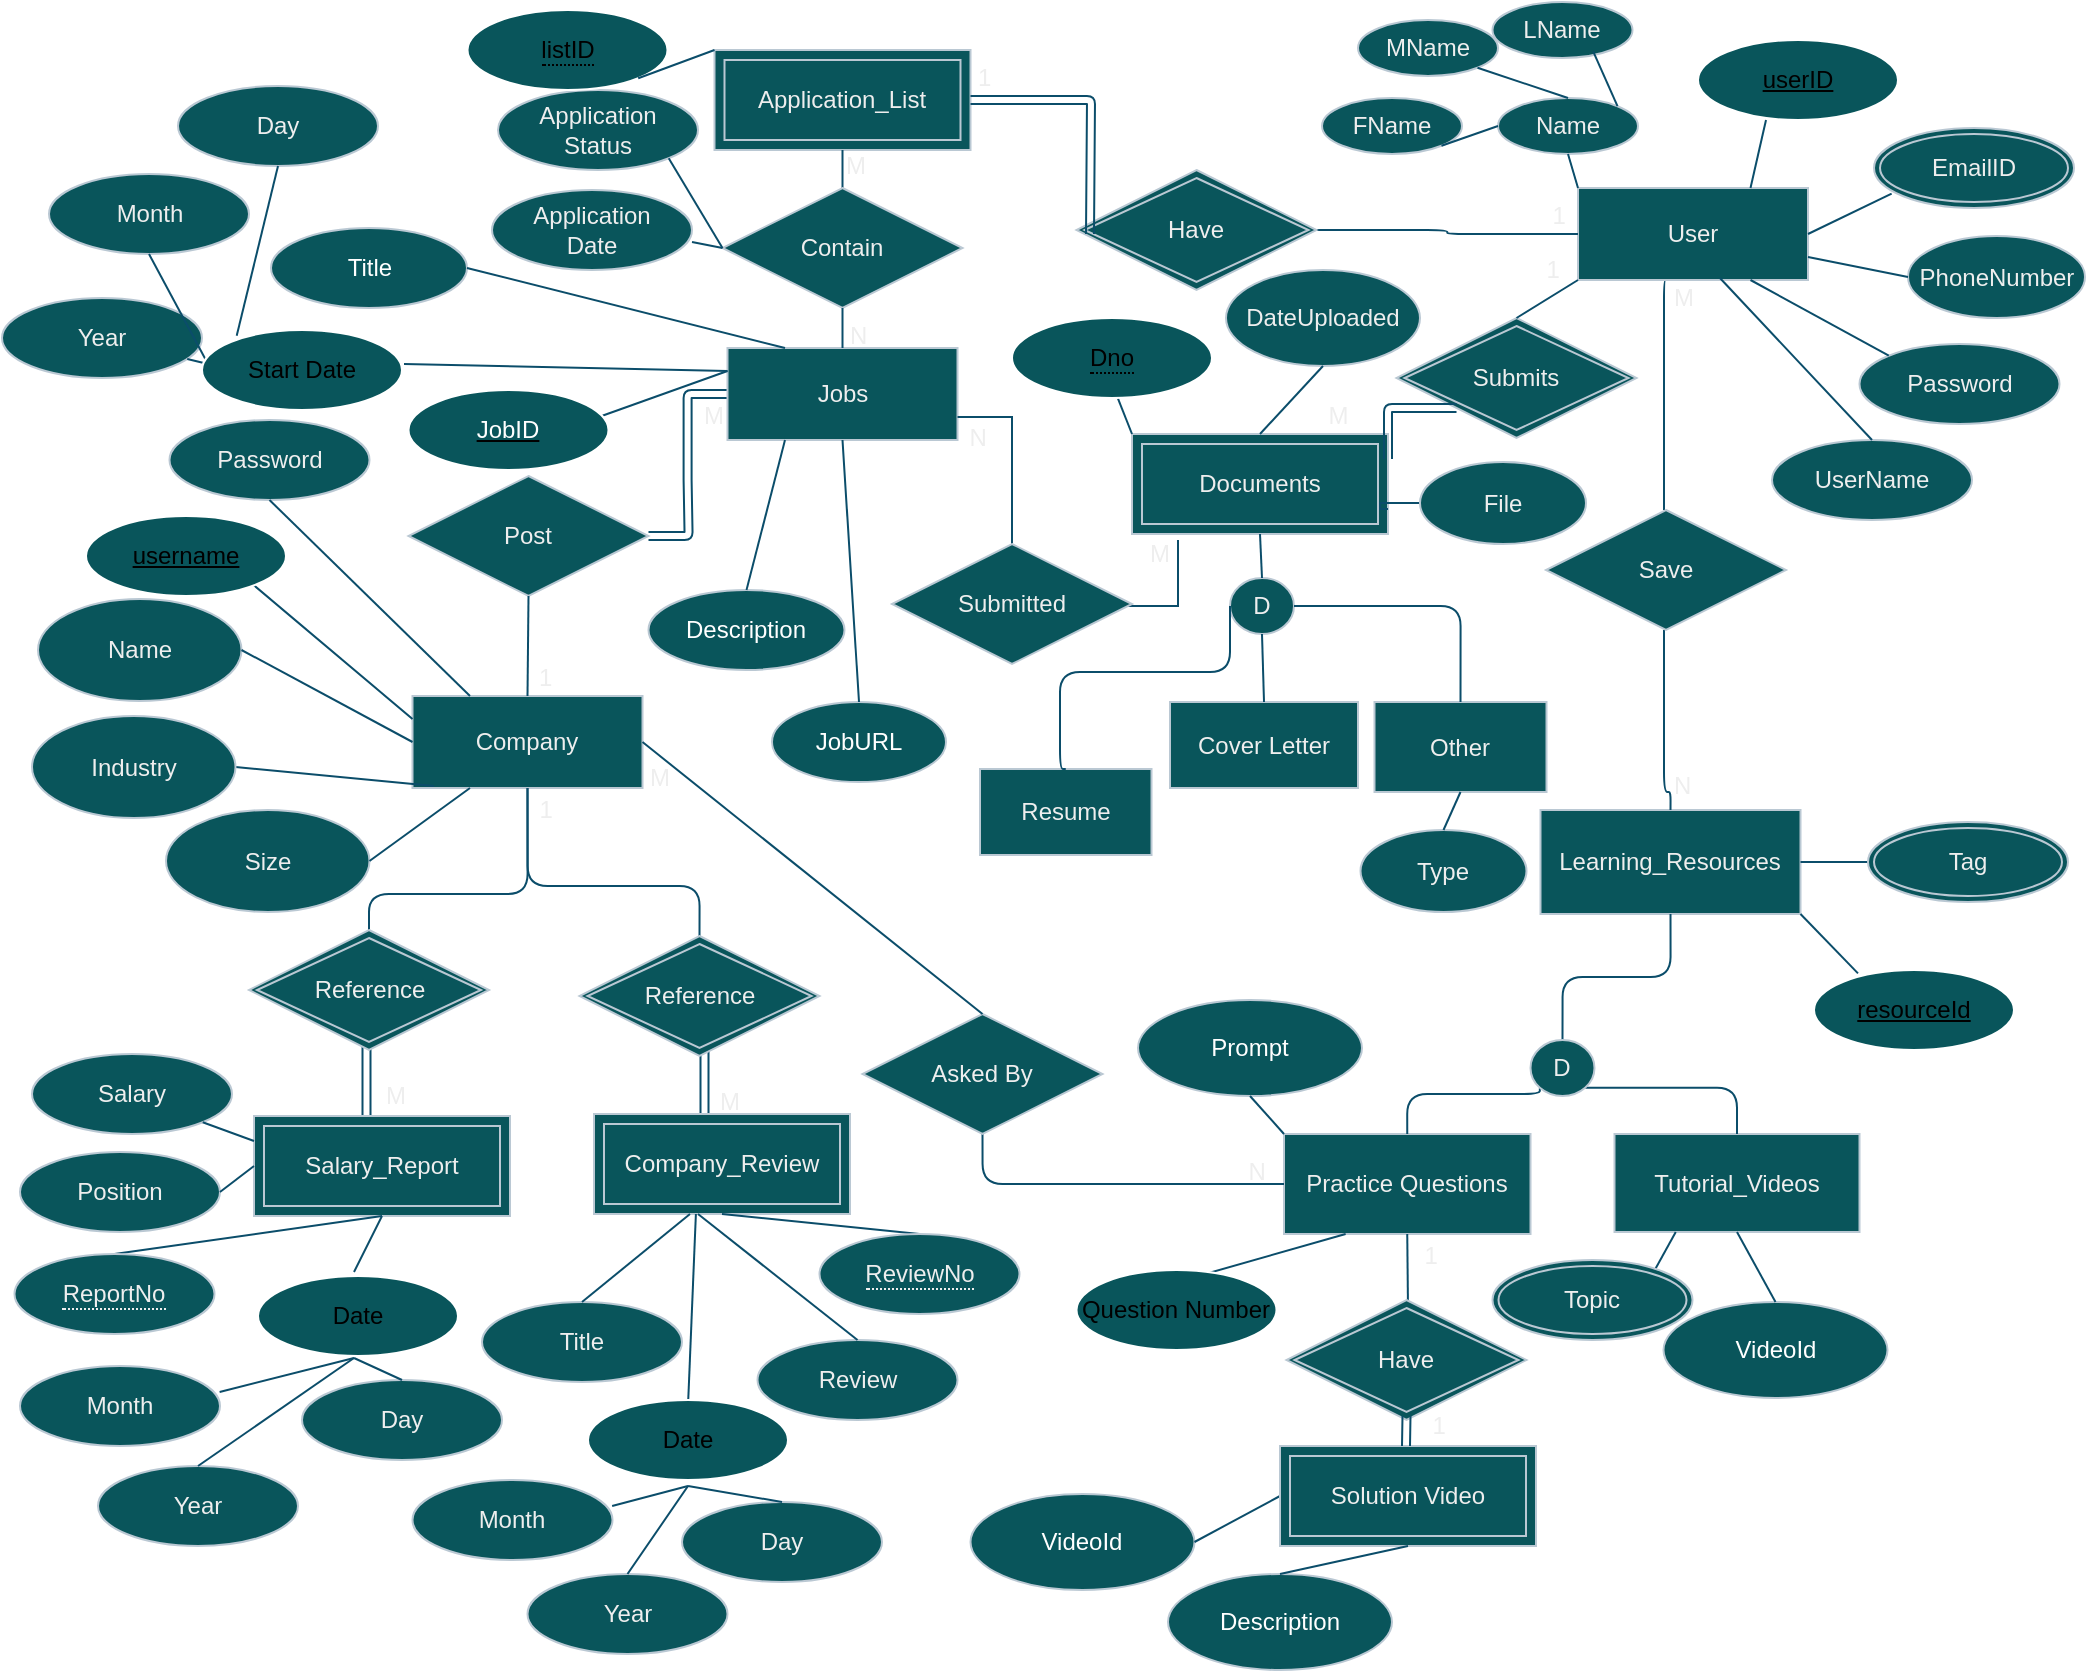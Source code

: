 <mxfile>
    <diagram id="C7LzCkIfsC1N3TE_U1xG" name="Page-1">
        <mxGraphModel dx="683" dy="479" grid="0" gridSize="10" guides="1" tooltips="1" connect="1" arrows="1" fold="1" page="1" pageScale="1" pageWidth="1100" pageHeight="850" math="0" shadow="0">
            <root>
                <mxCell id="0"/>
                <mxCell id="1" parent="0"/>
                <mxCell id="40" style="edgeStyle=orthogonalEdgeStyle;curved=0;rounded=1;sketch=0;orthogonalLoop=1;jettySize=auto;html=1;exitX=0;exitY=0.5;exitDx=0;exitDy=0;entryX=1;entryY=0.5;entryDx=0;entryDy=0;startArrow=none;startFill=0;endArrow=none;endFill=0;strokeColor=#0B4D6A;shape=link;" parent="1" source="15" target="38" edge="1">
                    <mxGeometry relative="1" as="geometry"/>
                </mxCell>
                <mxCell id="15" value="Jobs" style="whiteSpace=wrap;html=1;align=center;rounded=0;sketch=0;fontColor=#EEEEEE;strokeColor=#BAC8D3;fillColor=#09555B;" parent="1" vertex="1">
                    <mxGeometry x="364.75" y="183" width="115" height="46" as="geometry"/>
                </mxCell>
                <mxCell id="55" style="edgeStyle=orthogonalEdgeStyle;curved=0;rounded=1;sketch=0;orthogonalLoop=1;jettySize=auto;html=1;exitX=0.5;exitY=1;exitDx=0;exitDy=0;entryX=0.5;entryY=0;entryDx=0;entryDy=0;startArrow=none;startFill=0;endArrow=none;endFill=0;strokeColor=#0B4D6A;" parent="1" edge="1">
                    <mxGeometry relative="1" as="geometry">
                        <Array as="points">
                            <mxPoint x="833" y="149"/>
                        </Array>
                        <mxPoint x="834.5" y="149" as="sourcePoint"/>
                        <mxPoint x="833" y="264" as="targetPoint"/>
                    </mxGeometry>
                </mxCell>
                <mxCell id="16" value="User" style="whiteSpace=wrap;html=1;align=center;rounded=0;sketch=0;fontColor=#EEEEEE;strokeColor=#BAC8D3;fillColor=#09555B;" parent="1" vertex="1">
                    <mxGeometry x="790" y="103" width="115" height="46" as="geometry"/>
                </mxCell>
                <mxCell id="19" value="Learning_Resources" style="whiteSpace=wrap;html=1;align=center;rounded=0;sketch=0;fontColor=#EEEEEE;strokeColor=#BAC8D3;fillColor=#09555B;" parent="1" vertex="1">
                    <mxGeometry x="771.25" y="414" width="130" height="52" as="geometry"/>
                </mxCell>
                <mxCell id="20" value="&lt;span&gt;Application_List&lt;/span&gt;" style="shape=ext;margin=3;double=1;whiteSpace=wrap;html=1;align=center;rounded=0;sketch=0;fontColor=#EEEEEE;strokeColor=#BAC8D3;fillColor=#09555B;" parent="1" vertex="1">
                    <mxGeometry x="358.25" y="34" width="128" height="50" as="geometry"/>
                </mxCell>
                <mxCell id="24" value="Company" style="whiteSpace=wrap;html=1;align=center;rounded=0;sketch=0;fontColor=#EEEEEE;strokeColor=#BAC8D3;fillColor=#09555B;" parent="1" vertex="1">
                    <mxGeometry x="207.25" y="357" width="115" height="46" as="geometry"/>
                </mxCell>
                <mxCell id="26" value="Practice Questions" style="whiteSpace=wrap;html=1;align=center;rounded=0;sketch=0;fontColor=#EEEEEE;strokeColor=#BAC8D3;fillColor=#09555B;" parent="1" vertex="1">
                    <mxGeometry x="643" y="576" width="123.25" height="50" as="geometry"/>
                </mxCell>
                <mxCell id="27" value="Tutorial_Videos" style="whiteSpace=wrap;html=1;align=center;rounded=0;sketch=0;fontColor=#EEEEEE;strokeColor=#BAC8D3;fillColor=#09555B;" parent="1" vertex="1">
                    <mxGeometry x="808.25" y="576" width="122.5" height="49" as="geometry"/>
                </mxCell>
                <mxCell id="29" style="edgeStyle=orthogonalEdgeStyle;curved=0;rounded=1;sketch=0;orthogonalLoop=1;jettySize=auto;html=1;exitX=1;exitY=1;exitDx=0;exitDy=0;entryX=0.5;entryY=0;entryDx=0;entryDy=0;strokeColor=#0B4D6A;startArrow=none;startFill=0;endArrow=none;endFill=0;" parent="1" source="28" target="27" edge="1">
                    <mxGeometry relative="1" as="geometry"/>
                </mxCell>
                <mxCell id="30" style="edgeStyle=orthogonalEdgeStyle;curved=0;rounded=1;sketch=0;orthogonalLoop=1;jettySize=auto;html=1;exitX=0;exitY=1;exitDx=0;exitDy=0;entryX=0.5;entryY=0;entryDx=0;entryDy=0;strokeColor=#0B4D6A;endArrow=none;endFill=0;" parent="1" source="28" target="26" edge="1">
                    <mxGeometry relative="1" as="geometry">
                        <Array as="points">
                            <mxPoint x="771.25" y="556"/>
                            <mxPoint x="705.25" y="556"/>
                        </Array>
                    </mxGeometry>
                </mxCell>
                <mxCell id="31" style="edgeStyle=orthogonalEdgeStyle;curved=0;rounded=1;sketch=0;orthogonalLoop=1;jettySize=auto;html=1;exitX=0.5;exitY=0;exitDx=0;exitDy=0;entryX=0.5;entryY=1;entryDx=0;entryDy=0;startArrow=none;startFill=0;endArrow=none;endFill=0;strokeColor=#0B4D6A;" parent="1" source="28" target="19" edge="1">
                    <mxGeometry relative="1" as="geometry"/>
                </mxCell>
                <mxCell id="28" value="D" style="ellipse;whiteSpace=wrap;html=1;align=center;rounded=0;sketch=0;fontColor=#EEEEEE;strokeColor=#BAC8D3;fillColor=#09555B;" parent="1" vertex="1">
                    <mxGeometry x="766.25" y="529" width="32" height="28" as="geometry"/>
                </mxCell>
                <mxCell id="34" style="edgeStyle=orthogonalEdgeStyle;curved=0;rounded=1;sketch=0;orthogonalLoop=1;jettySize=auto;html=1;exitX=1;exitY=0.5;exitDx=0;exitDy=0;entryX=0;entryY=0.5;entryDx=0;entryDy=0;startArrow=none;startFill=0;endArrow=none;endFill=0;strokeColor=#0B4D6A;" parent="1" source="48" target="16" edge="1">
                    <mxGeometry relative="1" as="geometry">
                        <mxPoint x="399.25" y="95" as="sourcePoint"/>
                    </mxGeometry>
                </mxCell>
                <mxCell id="36" style="edgeStyle=orthogonalEdgeStyle;curved=0;rounded=1;sketch=0;orthogonalLoop=1;jettySize=auto;html=1;exitX=0.5;exitY=0;exitDx=0;exitDy=0;entryX=0.5;entryY=1;entryDx=0;entryDy=0;startArrow=none;startFill=0;endArrow=none;endFill=0;strokeColor=#0B4D6A;" parent="1" source="35" target="20" edge="1">
                    <mxGeometry relative="1" as="geometry"/>
                </mxCell>
                <mxCell id="35" value="Contain" style="shape=rhombus;perimeter=rhombusPerimeter;whiteSpace=wrap;html=1;align=center;rounded=0;sketch=0;fontColor=#EEEEEE;strokeColor=#BAC8D3;fillColor=#09555B;" parent="1" vertex="1">
                    <mxGeometry x="362.25" y="103" width="120" height="60" as="geometry"/>
                </mxCell>
                <mxCell id="38" value="Post" style="shape=rhombus;perimeter=rhombusPerimeter;whiteSpace=wrap;html=1;align=center;rounded=0;sketch=0;fontColor=#EEEEEE;strokeColor=#BAC8D3;fillColor=#09555B;" parent="1" vertex="1">
                    <mxGeometry x="205.25" y="247" width="120" height="60" as="geometry"/>
                </mxCell>
                <mxCell id="42" style="edgeStyle=orthogonalEdgeStyle;curved=0;rounded=1;sketch=0;orthogonalLoop=1;jettySize=auto;html=1;entryX=0.5;entryY=0;entryDx=0;entryDy=0;startArrow=none;startFill=0;endArrow=none;endFill=0;strokeColor=#0B4D6A;shape=link;" parent="1" edge="1">
                    <mxGeometry relative="1" as="geometry">
                        <mxPoint x="184.25" y="513" as="sourcePoint"/>
                        <mxPoint x="184.25" y="572" as="targetPoint"/>
                    </mxGeometry>
                </mxCell>
                <mxCell id="43" style="edgeStyle=orthogonalEdgeStyle;curved=0;rounded=1;sketch=0;orthogonalLoop=1;jettySize=auto;html=1;exitX=0.5;exitY=0;exitDx=0;exitDy=0;entryX=0.5;entryY=1;entryDx=0;entryDy=0;startArrow=none;startFill=0;endArrow=none;endFill=0;strokeColor=#0B4D6A;" parent="1" source="L6PEySfdvGnuXhV4zKSl-156" target="24" edge="1">
                    <mxGeometry relative="1" as="geometry">
                        <mxPoint x="184.25" y="453" as="sourcePoint"/>
                        <Array as="points">
                            <mxPoint x="186" y="456"/>
                            <mxPoint x="265" y="456"/>
                        </Array>
                    </mxGeometry>
                </mxCell>
                <mxCell id="46" style="edgeStyle=orthogonalEdgeStyle;curved=0;rounded=1;sketch=0;orthogonalLoop=1;jettySize=auto;html=1;entryX=0.5;entryY=1;entryDx=0;entryDy=0;startArrow=none;startFill=0;endArrow=none;endFill=0;strokeColor=#0B4D6A;exitX=0.5;exitY=0;exitDx=0;exitDy=0;" parent="1" source="L6PEySfdvGnuXhV4zKSl-157" target="24" edge="1">
                    <mxGeometry relative="1" as="geometry">
                        <mxPoint x="353.286" y="453.018" as="sourcePoint"/>
                        <Array as="points">
                            <mxPoint x="351" y="452"/>
                            <mxPoint x="265" y="452"/>
                        </Array>
                    </mxGeometry>
                </mxCell>
                <mxCell id="47" style="edgeStyle=orthogonalEdgeStyle;curved=0;rounded=1;sketch=0;orthogonalLoop=1;jettySize=auto;html=1;exitX=0.5;exitY=1;exitDx=0;exitDy=0;entryX=0.5;entryY=0;entryDx=0;entryDy=0;startArrow=none;startFill=0;endArrow=none;endFill=0;strokeColor=#0B4D6A;shape=link;" parent="1" edge="1">
                    <mxGeometry relative="1" as="geometry">
                        <mxPoint x="353.25" y="513" as="sourcePoint"/>
                        <mxPoint x="353.25" y="571.0" as="targetPoint"/>
                    </mxGeometry>
                </mxCell>
                <mxCell id="48" value="Have" style="shape=rhombus;double=1;perimeter=rhombusPerimeter;whiteSpace=wrap;html=1;align=center;rounded=0;sketch=0;fontColor=#EEEEEE;strokeColor=#BAC8D3;fillColor=#09555B;" parent="1" vertex="1">
                    <mxGeometry x="539.25" y="94" width="120" height="60" as="geometry"/>
                </mxCell>
                <mxCell id="53" style="edgeStyle=orthogonalEdgeStyle;curved=0;rounded=1;sketch=0;orthogonalLoop=1;jettySize=auto;html=1;exitX=0.5;exitY=1;exitDx=0;exitDy=0;entryX=0;entryY=0.5;entryDx=0;entryDy=0;startArrow=none;startFill=0;endArrow=none;endFill=0;strokeColor=#0B4D6A;" parent="1" source="51" target="26" edge="1">
                    <mxGeometry relative="1" as="geometry"/>
                </mxCell>
                <mxCell id="51" value="Asked By" style="shape=rhombus;perimeter=rhombusPerimeter;whiteSpace=wrap;html=1;align=center;rounded=0;sketch=0;fontColor=#EEEEEE;strokeColor=#BAC8D3;fillColor=#09555B;" parent="1" vertex="1">
                    <mxGeometry x="432.25" y="516" width="120" height="60" as="geometry"/>
                </mxCell>
                <mxCell id="56" style="edgeStyle=orthogonalEdgeStyle;curved=0;rounded=1;sketch=0;orthogonalLoop=1;jettySize=auto;html=1;exitX=0.5;exitY=1;exitDx=0;exitDy=0;entryX=0.5;entryY=0;entryDx=0;entryDy=0;startArrow=none;startFill=0;endArrow=none;endFill=0;strokeColor=#0B4D6A;" parent="1" target="19" edge="1">
                    <mxGeometry relative="1" as="geometry">
                        <mxPoint x="833.0" y="324" as="sourcePoint"/>
                        <mxPoint x="845.25" y="431.0" as="targetPoint"/>
                        <Array as="points">
                            <mxPoint x="833" y="405"/>
                            <mxPoint x="836" y="405"/>
                        </Array>
                    </mxGeometry>
                </mxCell>
                <mxCell id="54" value="Save" style="shape=rhombus;perimeter=rhombusPerimeter;whiteSpace=wrap;html=1;align=center;rounded=0;sketch=0;fontColor=#EEEEEE;strokeColor=#BAC8D3;fillColor=#09555B;" parent="1" vertex="1">
                    <mxGeometry x="774" y="264" width="120" height="60" as="geometry"/>
                </mxCell>
                <mxCell id="58" style="edgeStyle=orthogonalEdgeStyle;curved=0;rounded=1;sketch=0;orthogonalLoop=1;jettySize=auto;html=1;entryX=0.5;entryY=1;entryDx=0;entryDy=0;startArrow=none;startFill=0;endArrow=none;endFill=0;strokeColor=#0B4D6A;" parent="1" target="26" edge="1">
                    <mxGeometry relative="1" as="geometry">
                        <mxPoint x="705.0" y="663" as="sourcePoint"/>
                    </mxGeometry>
                </mxCell>
                <mxCell id="L6PEySfdvGnuXhV4zKSl-62" value="&lt;font color=&quot;#ffffff&quot;&gt;VideoId&lt;/font&gt;" style="ellipse;whiteSpace=wrap;html=1;fillColor=#09555B;strokeColor=#BAC8D3;fontColor=#EEEEEE;" parent="1" vertex="1">
                    <mxGeometry x="486.25" y="756" width="112" height="48" as="geometry"/>
                </mxCell>
                <mxCell id="L6PEySfdvGnuXhV4zKSl-70" value="" style="endArrow=none;html=1;rounded=0;entryX=0;entryY=0.5;entryDx=0;entryDy=0;exitX=1;exitY=0.5;exitDx=0;exitDy=0;strokeColor=#0B4D6A;" parent="1" source="L6PEySfdvGnuXhV4zKSl-62" target="L6PEySfdvGnuXhV4zKSl-73" edge="1">
                    <mxGeometry width="50" height="50" relative="1" as="geometry">
                        <mxPoint x="567" y="836" as="sourcePoint"/>
                        <mxPoint x="643.75" y="802.75" as="targetPoint"/>
                    </mxGeometry>
                </mxCell>
                <mxCell id="L6PEySfdvGnuXhV4zKSl-73" value="Solution Video" style="shape=ext;margin=3;double=1;whiteSpace=wrap;html=1;align=center;rounded=0;sketch=0;fontColor=#EEEEEE;strokeColor=#BAC8D3;fillColor=#09555B;" parent="1" vertex="1">
                    <mxGeometry x="641" y="732" width="128" height="50" as="geometry"/>
                </mxCell>
                <mxCell id="L6PEySfdvGnuXhV4zKSl-74" value="Have" style="shape=rhombus;double=1;perimeter=rhombusPerimeter;whiteSpace=wrap;html=1;align=center;rounded=0;sketch=0;fontColor=#EEEEEE;strokeColor=#BAC8D3;fillColor=#09555B;" parent="1" vertex="1">
                    <mxGeometry x="644.25" y="659" width="120" height="60" as="geometry"/>
                </mxCell>
                <mxCell id="L6PEySfdvGnuXhV4zKSl-78" value="&lt;font color=&quot;#ffffff&quot;&gt;Description&lt;/font&gt;" style="ellipse;whiteSpace=wrap;html=1;fillColor=#09555B;strokeColor=#BAC8D3;fontColor=#EEEEEE;" parent="1" vertex="1">
                    <mxGeometry x="585" y="796" width="112" height="48" as="geometry"/>
                </mxCell>
                <mxCell id="L6PEySfdvGnuXhV4zKSl-80" value="" style="endArrow=none;html=1;rounded=0;entryX=0.5;entryY=1;entryDx=0;entryDy=0;exitX=0.5;exitY=0;exitDx=0;exitDy=0;strokeColor=#0B4D6A;" parent="1" source="L6PEySfdvGnuXhV4zKSl-78" target="L6PEySfdvGnuXhV4zKSl-73" edge="1">
                    <mxGeometry width="50" height="50" relative="1" as="geometry">
                        <mxPoint x="577" y="846.0" as="sourcePoint"/>
                        <mxPoint x="653.75" y="812.75" as="targetPoint"/>
                        <Array as="points"/>
                    </mxGeometry>
                </mxCell>
                <mxCell id="L6PEySfdvGnuXhV4zKSl-89" value="" style="endArrow=none;html=1;rounded=0;entryX=0.25;entryY=1;entryDx=0;entryDy=0;exitX=0.61;exitY=0.06;exitDx=0;exitDy=0;exitPerimeter=0;strokeColor=#0B4D6A;" parent="1" target="26" edge="1">
                    <mxGeometry width="50" height="50" relative="1" as="geometry">
                        <mxPoint x="599.03" y="647.3" as="sourcePoint"/>
                        <mxPoint x="655" y="617" as="targetPoint"/>
                    </mxGeometry>
                </mxCell>
                <mxCell id="L6PEySfdvGnuXhV4zKSl-92" value="&lt;font color=&quot;#ffffff&quot;&gt;VideoId&lt;/font&gt;" style="ellipse;whiteSpace=wrap;html=1;fillColor=#09555B;strokeColor=#BAC8D3;fontColor=#EEEEEE;" parent="1" vertex="1">
                    <mxGeometry x="832.75" y="660" width="112" height="48" as="geometry"/>
                </mxCell>
                <mxCell id="L6PEySfdvGnuXhV4zKSl-93" value="" style="endArrow=none;html=1;rounded=0;entryX=0.5;entryY=0;entryDx=0;entryDy=0;exitX=0.5;exitY=1;exitDx=0;exitDy=0;strokeColor=#0B4D6A;" parent="1" source="27" target="L6PEySfdvGnuXhV4zKSl-92" edge="1">
                    <mxGeometry width="50" height="50" relative="1" as="geometry">
                        <mxPoint x="715" y="467" as="sourcePoint"/>
                        <mxPoint x="765" y="417" as="targetPoint"/>
                    </mxGeometry>
                </mxCell>
                <mxCell id="L6PEySfdvGnuXhV4zKSl-95" value="Name" style="ellipse;whiteSpace=wrap;html=1;fontColor=#EEEEEE;strokeColor=#BAC8D3;fillColor=#09555B;" parent="1" vertex="1">
                    <mxGeometry x="750" y="58" width="70" height="28" as="geometry"/>
                </mxCell>
                <mxCell id="L6PEySfdvGnuXhV4zKSl-96" value="FName" style="ellipse;whiteSpace=wrap;html=1;fontColor=#EEEEEE;strokeColor=#BAC8D3;fillColor=#09555B;" parent="1" vertex="1">
                    <mxGeometry x="662" y="58" width="70" height="28" as="geometry"/>
                </mxCell>
                <mxCell id="L6PEySfdvGnuXhV4zKSl-97" value="MName" style="ellipse;whiteSpace=wrap;html=1;fontColor=#EEEEEE;strokeColor=#BAC8D3;fillColor=#09555B;" parent="1" vertex="1">
                    <mxGeometry x="680" y="19" width="70" height="28" as="geometry"/>
                </mxCell>
                <mxCell id="L6PEySfdvGnuXhV4zKSl-98" value="LName" style="ellipse;whiteSpace=wrap;html=1;fontColor=#EEEEEE;strokeColor=#BAC8D3;fillColor=#09555B;" parent="1" vertex="1">
                    <mxGeometry x="747.25" y="10" width="70" height="28" as="geometry"/>
                </mxCell>
                <mxCell id="L6PEySfdvGnuXhV4zKSl-101" value="" style="endArrow=none;html=1;rounded=0;entryX=0;entryY=0;entryDx=0;entryDy=0;exitX=0.5;exitY=1;exitDx=0;exitDy=0;strokeColor=#0B4D6A;" parent="1" source="L6PEySfdvGnuXhV4zKSl-95" target="16" edge="1">
                    <mxGeometry width="50" height="50" relative="1" as="geometry">
                        <mxPoint x="715" y="276" as="sourcePoint"/>
                        <mxPoint x="765" y="226" as="targetPoint"/>
                    </mxGeometry>
                </mxCell>
                <mxCell id="L6PEySfdvGnuXhV4zKSl-103" value="" style="endArrow=none;html=1;rounded=0;entryX=0;entryY=0.5;entryDx=0;entryDy=0;exitX=1;exitY=1;exitDx=0;exitDy=0;strokeColor=#0B4D6A;" parent="1" source="L6PEySfdvGnuXhV4zKSl-96" target="L6PEySfdvGnuXhV4zKSl-95" edge="1">
                    <mxGeometry width="50" height="50" relative="1" as="geometry">
                        <mxPoint x="715" y="276" as="sourcePoint"/>
                        <mxPoint x="765" y="226" as="targetPoint"/>
                    </mxGeometry>
                </mxCell>
                <mxCell id="L6PEySfdvGnuXhV4zKSl-104" value="" style="endArrow=none;html=1;rounded=0;entryX=1;entryY=1;entryDx=0;entryDy=0;exitX=0.5;exitY=0;exitDx=0;exitDy=0;strokeColor=#0B4D6A;" parent="1" source="L6PEySfdvGnuXhV4zKSl-95" target="L6PEySfdvGnuXhV4zKSl-97" edge="1">
                    <mxGeometry width="50" height="50" relative="1" as="geometry">
                        <mxPoint x="767" y="56" as="sourcePoint"/>
                        <mxPoint x="765" y="226" as="targetPoint"/>
                    </mxGeometry>
                </mxCell>
                <mxCell id="L6PEySfdvGnuXhV4zKSl-105" value="" style="endArrow=none;html=1;rounded=0;entryX=1;entryY=0;entryDx=0;entryDy=0;exitX=0.719;exitY=0.883;exitDx=0;exitDy=0;exitPerimeter=0;strokeColor=#0B4D6A;" parent="1" source="L6PEySfdvGnuXhV4zKSl-98" target="L6PEySfdvGnuXhV4zKSl-95" edge="1">
                    <mxGeometry width="50" height="50" relative="1" as="geometry">
                        <mxPoint x="715" y="276" as="sourcePoint"/>
                        <mxPoint x="765" y="226" as="targetPoint"/>
                    </mxGeometry>
                </mxCell>
                <mxCell id="L6PEySfdvGnuXhV4zKSl-110" value="" style="endArrow=none;html=1;rounded=0;entryX=0.75;entryY=0;entryDx=0;entryDy=0;strokeColor=#0B4D6A;" parent="1" target="16" edge="1">
                    <mxGeometry width="50" height="50" relative="1" as="geometry">
                        <mxPoint x="884" y="69" as="sourcePoint"/>
                        <mxPoint x="765" y="417" as="targetPoint"/>
                    </mxGeometry>
                </mxCell>
                <mxCell id="L6PEySfdvGnuXhV4zKSl-112" value="" style="endArrow=none;html=1;rounded=0;entryX=0.5;entryY=1;entryDx=0;entryDy=0;exitX=0.5;exitY=0;exitDx=0;exitDy=0;strokeColor=#0B4D6A;" parent="1" source="24" target="38" edge="1">
                    <mxGeometry width="50" height="50" relative="1" as="geometry">
                        <mxPoint x="306" y="331" as="sourcePoint"/>
                        <mxPoint x="307" y="307" as="targetPoint"/>
                    </mxGeometry>
                </mxCell>
                <mxCell id="L6PEySfdvGnuXhV4zKSl-113" value="" style="endArrow=none;html=1;rounded=0;exitX=0.5;exitY=1;exitDx=0;exitDy=0;entryX=0.5;entryY=0;entryDx=0;entryDy=0;strokeColor=#0B4D6A;" parent="1" source="35" target="15" edge="1">
                    <mxGeometry width="50" height="50" relative="1" as="geometry">
                        <mxPoint x="715" y="467" as="sourcePoint"/>
                        <mxPoint x="529" y="244" as="targetPoint"/>
                    </mxGeometry>
                </mxCell>
                <mxCell id="L6PEySfdvGnuXhV4zKSl-121" value="Submits" style="shape=rhombus;double=1;perimeter=rhombusPerimeter;whiteSpace=wrap;html=1;align=center;rounded=0;sketch=0;fontColor=#EEEEEE;strokeColor=#BAC8D3;fillColor=#09555B;" parent="1" vertex="1">
                    <mxGeometry x="699.25" y="168" width="120" height="60" as="geometry"/>
                </mxCell>
                <mxCell id="L6PEySfdvGnuXhV4zKSl-125" value="&lt;span&gt;Documents&lt;/span&gt;" style="shape=ext;margin=3;double=1;whiteSpace=wrap;html=1;align=center;rounded=0;sketch=0;fontColor=#EEEEEE;strokeColor=#BAC8D3;fillColor=#09555B;" parent="1" vertex="1">
                    <mxGeometry x="567" y="226" width="128" height="50" as="geometry"/>
                </mxCell>
                <mxCell id="L6PEySfdvGnuXhV4zKSl-126" style="edgeStyle=orthogonalEdgeStyle;curved=0;rounded=1;sketch=0;orthogonalLoop=1;jettySize=auto;html=1;startArrow=none;startFill=0;endArrow=none;endFill=0;strokeColor=#0B4D6A;shape=link;exitX=0.5;exitY=1;exitDx=0;exitDy=0;" parent="1" edge="1">
                    <mxGeometry relative="1" as="geometry">
                        <mxPoint x="704.25" y="717" as="sourcePoint"/>
                        <mxPoint x="704" y="732" as="targetPoint"/>
                    </mxGeometry>
                </mxCell>
                <mxCell id="L6PEySfdvGnuXhV4zKSl-128" style="edgeStyle=orthogonalEdgeStyle;curved=0;rounded=1;sketch=0;orthogonalLoop=1;jettySize=auto;html=1;startArrow=none;startFill=0;endArrow=none;endFill=0;strokeColor=#0B4D6A;shape=link;exitX=1;exitY=0.5;exitDx=0;exitDy=0;" parent="1" source="20" edge="1">
                    <mxGeometry relative="1" as="geometry">
                        <mxPoint x="224" y="744" as="sourcePoint"/>
                        <mxPoint x="546" y="126" as="targetPoint"/>
                    </mxGeometry>
                </mxCell>
                <mxCell id="L6PEySfdvGnuXhV4zKSl-129" style="edgeStyle=orthogonalEdgeStyle;curved=0;rounded=1;sketch=0;orthogonalLoop=1;jettySize=auto;html=1;startArrow=none;startFill=0;endArrow=none;endFill=0;strokeColor=#0B4D6A;shape=link;exitX=0;exitY=1;exitDx=0;exitDy=0;entryX=1;entryY=0.25;entryDx=0;entryDy=0;" parent="1" source="L6PEySfdvGnuXhV4zKSl-121" target="L6PEySfdvGnuXhV4zKSl-125" edge="1">
                    <mxGeometry relative="1" as="geometry">
                        <mxPoint x="224" y="744" as="sourcePoint"/>
                        <mxPoint x="804.0" y="770.0" as="targetPoint"/>
                        <Array as="points">
                            <mxPoint x="695" y="213"/>
                        </Array>
                    </mxGeometry>
                </mxCell>
                <mxCell id="L6PEySfdvGnuXhV4zKSl-130" value="" style="endArrow=none;html=1;rounded=0;entryX=0;entryY=1;entryDx=0;entryDy=0;exitX=0.5;exitY=0;exitDx=0;exitDy=0;strokeColor=#0B4D6A;" parent="1" source="L6PEySfdvGnuXhV4zKSl-121" target="16" edge="1">
                    <mxGeometry width="50" height="50" relative="1" as="geometry">
                        <mxPoint x="691" y="465" as="sourcePoint"/>
                        <mxPoint x="741" y="415" as="targetPoint"/>
                    </mxGeometry>
                </mxCell>
                <mxCell id="L6PEySfdvGnuXhV4zKSl-132" value="D" style="ellipse;whiteSpace=wrap;html=1;align=center;rounded=0;sketch=0;fontColor=#EEEEEE;strokeColor=#BAC8D3;fillColor=#09555B;" parent="1" vertex="1">
                    <mxGeometry x="616" y="298" width="32" height="28" as="geometry"/>
                </mxCell>
                <mxCell id="L6PEySfdvGnuXhV4zKSl-135" value="" style="endArrow=none;html=1;rounded=0;exitX=0.5;exitY=0;exitDx=0;exitDy=0;entryX=1;entryY=0.5;entryDx=0;entryDy=0;strokeColor=#0B4D6A;" parent="1" source="51" target="24" edge="1">
                    <mxGeometry width="50" height="50" relative="1" as="geometry">
                        <mxPoint x="691" y="465" as="sourcePoint"/>
                        <mxPoint x="741" y="415" as="targetPoint"/>
                    </mxGeometry>
                </mxCell>
                <mxCell id="L6PEySfdvGnuXhV4zKSl-136" value="Resume" style="rounded=0;whiteSpace=wrap;html=1;fontColor=#EEEEEE;strokeColor=#BAC8D3;fillColor=#09555B;" parent="1" vertex="1">
                    <mxGeometry x="491" y="393.5" width="85.75" height="43" as="geometry"/>
                </mxCell>
                <mxCell id="L6PEySfdvGnuXhV4zKSl-137" value="Cover Letter" style="rounded=0;whiteSpace=wrap;html=1;fontColor=#EEEEEE;strokeColor=#BAC8D3;fillColor=#09555B;" parent="1" vertex="1">
                    <mxGeometry x="586" y="360" width="94" height="43" as="geometry"/>
                </mxCell>
                <mxCell id="L6PEySfdvGnuXhV4zKSl-138" value="Other" style="rounded=0;whiteSpace=wrap;html=1;fontColor=#EEEEEE;strokeColor=#BAC8D3;fillColor=#09555B;" parent="1" vertex="1">
                    <mxGeometry x="688.25" y="360" width="86" height="45" as="geometry"/>
                </mxCell>
                <mxCell id="L6PEySfdvGnuXhV4zKSl-139" value="" style="endArrow=none;html=1;rounded=0;entryX=0.5;entryY=1;entryDx=0;entryDy=0;exitX=0.5;exitY=0;exitDx=0;exitDy=0;strokeColor=#0B4D6A;" parent="1" source="L6PEySfdvGnuXhV4zKSl-132" target="L6PEySfdvGnuXhV4zKSl-125" edge="1">
                    <mxGeometry width="50" height="50" relative="1" as="geometry">
                        <mxPoint x="691" y="465" as="sourcePoint"/>
                        <mxPoint x="741" y="415" as="targetPoint"/>
                    </mxGeometry>
                </mxCell>
                <mxCell id="L6PEySfdvGnuXhV4zKSl-144" style="edgeStyle=orthogonalEdgeStyle;curved=0;rounded=1;sketch=0;orthogonalLoop=1;jettySize=auto;html=1;exitX=0;exitY=0.5;exitDx=0;exitDy=0;strokeColor=#0B4D6A;endArrow=none;endFill=0;entryX=0.5;entryY=0;entryDx=0;entryDy=0;" parent="1" source="L6PEySfdvGnuXhV4zKSl-132" target="L6PEySfdvGnuXhV4zKSl-136" edge="1">
                    <mxGeometry relative="1" as="geometry">
                        <Array as="points">
                            <mxPoint x="616" y="345"/>
                            <mxPoint x="531" y="345"/>
                            <mxPoint x="531" y="394"/>
                        </Array>
                        <mxPoint x="632" y="327.0" as="sourcePoint"/>
                        <mxPoint x="505" y="312" as="targetPoint"/>
                    </mxGeometry>
                </mxCell>
                <mxCell id="L6PEySfdvGnuXhV4zKSl-145" style="edgeStyle=orthogonalEdgeStyle;curved=0;rounded=1;sketch=0;orthogonalLoop=1;jettySize=auto;html=1;exitX=1;exitY=0.5;exitDx=0;exitDy=0;strokeColor=#0B4D6A;endArrow=none;endFill=0;entryX=0.5;entryY=0;entryDx=0;entryDy=0;" parent="1" source="L6PEySfdvGnuXhV4zKSl-132" target="L6PEySfdvGnuXhV4zKSl-138" edge="1">
                    <mxGeometry relative="1" as="geometry">
                        <Array as="points">
                            <mxPoint x="731" y="312"/>
                        </Array>
                        <mxPoint x="626.0" y="322" as="sourcePoint"/>
                        <mxPoint x="541.875" y="369.5" as="targetPoint"/>
                    </mxGeometry>
                </mxCell>
                <mxCell id="L6PEySfdvGnuXhV4zKSl-146" value="" style="endArrow=none;html=1;rounded=0;entryX=0.5;entryY=1;entryDx=0;entryDy=0;exitX=0.5;exitY=0;exitDx=0;exitDy=0;strokeColor=#0B4D6A;" parent="1" source="L6PEySfdvGnuXhV4zKSl-137" target="L6PEySfdvGnuXhV4zKSl-132" edge="1">
                    <mxGeometry width="50" height="50" relative="1" as="geometry">
                        <mxPoint x="691" y="465" as="sourcePoint"/>
                        <mxPoint x="741" y="415" as="targetPoint"/>
                    </mxGeometry>
                </mxCell>
                <mxCell id="133" style="edgeStyle=orthogonalEdgeStyle;rounded=0;orthogonalLoop=1;jettySize=auto;html=1;endArrow=none;endFill=0;strokeColor=#0B4D6A;" parent="1" source="L6PEySfdvGnuXhV4zKSl-147" edge="1">
                    <mxGeometry relative="1" as="geometry">
                        <mxPoint x="590" y="279" as="targetPoint"/>
                        <Array as="points">
                            <mxPoint x="590" y="312"/>
                        </Array>
                    </mxGeometry>
                </mxCell>
                <mxCell id="134" style="edgeStyle=orthogonalEdgeStyle;rounded=0;orthogonalLoop=1;jettySize=auto;html=1;entryX=1;entryY=0.75;entryDx=0;entryDy=0;endArrow=none;endFill=0;strokeColor=#0B4D6A;" parent="1" source="L6PEySfdvGnuXhV4zKSl-147" target="15" edge="1">
                    <mxGeometry relative="1" as="geometry"/>
                </mxCell>
                <mxCell id="L6PEySfdvGnuXhV4zKSl-147" value="Submitted" style="shape=rhombus;perimeter=rhombusPerimeter;whiteSpace=wrap;html=1;align=center;rounded=0;sketch=0;fontColor=#EEEEEE;strokeColor=#BAC8D3;fillColor=#09555B;" parent="1" vertex="1">
                    <mxGeometry x="447" y="281" width="120" height="60" as="geometry"/>
                </mxCell>
                <mxCell id="L6PEySfdvGnuXhV4zKSl-154" value="" style="endArrow=none;html=1;rounded=0;entryX=0;entryY=0;entryDx=0;entryDy=0;exitX=0.54;exitY=1.007;exitDx=0;exitDy=0;strokeColor=#0B4D6A;exitPerimeter=0;" parent="1" target="L6PEySfdvGnuXhV4zKSl-125" edge="1">
                    <mxGeometry width="50" height="50" relative="1" as="geometry">
                        <mxPoint x="560" y="208.28" as="sourcePoint"/>
                        <mxPoint x="741" y="415" as="targetPoint"/>
                    </mxGeometry>
                </mxCell>
                <mxCell id="L6PEySfdvGnuXhV4zKSl-156" value="Reference" style="shape=rhombus;double=1;perimeter=rhombusPerimeter;whiteSpace=wrap;html=1;align=center;rounded=0;sketch=0;fontColor=#EEEEEE;strokeColor=#BAC8D3;fillColor=#09555B;" parent="1" vertex="1">
                    <mxGeometry x="125.5" y="474" width="120" height="60" as="geometry"/>
                </mxCell>
                <mxCell id="L6PEySfdvGnuXhV4zKSl-157" value="Reference" style="shape=rhombus;double=1;perimeter=rhombusPerimeter;whiteSpace=wrap;html=1;align=center;rounded=0;sketch=0;fontColor=#EEEEEE;strokeColor=#BAC8D3;fillColor=#09555B;" parent="1" vertex="1">
                    <mxGeometry x="290.75" y="477" width="120" height="60" as="geometry"/>
                </mxCell>
                <mxCell id="L6PEySfdvGnuXhV4zKSl-159" value="" style="endArrow=none;html=1;rounded=0;entryX=0;entryY=0.25;entryDx=0;entryDy=0;exitX=1;exitY=0.5;exitDx=0;exitDy=0;strokeColor=#0B4D6A;" parent="1" target="15" edge="1">
                    <mxGeometry width="50" height="50" relative="1" as="geometry">
                        <mxPoint x="203" y="191" as="sourcePoint"/>
                        <mxPoint x="364.75" y="184" as="targetPoint"/>
                    </mxGeometry>
                </mxCell>
                <mxCell id="L6PEySfdvGnuXhV4zKSl-161" value="" style="endArrow=none;html=1;rounded=0;entryX=1;entryY=1;entryDx=0;entryDy=0;exitX=0;exitY=0;exitDx=0;exitDy=0;strokeColor=#0B4D6A;startArrow=none;" parent="1" source="153" edge="1">
                    <mxGeometry width="50" height="50" relative="1" as="geometry">
                        <mxPoint x="691" y="465" as="sourcePoint"/>
                        <mxPoint x="323.648" y="41.142" as="targetPoint"/>
                    </mxGeometry>
                </mxCell>
                <mxCell id="L6PEySfdvGnuXhV4zKSl-163" value="" style="endArrow=none;html=1;rounded=0;strokeColor=#0B4D6A;exitX=1;exitY=0.5;exitDx=0;exitDy=0;entryX=0;entryY=0.25;entryDx=0;entryDy=0;" parent="1" target="15" edge="1">
                    <mxGeometry width="50" height="50" relative="1" as="geometry">
                        <mxPoint x="299" y="218" as="sourcePoint"/>
                        <mxPoint x="307.326" y="201.16" as="targetPoint"/>
                    </mxGeometry>
                </mxCell>
                <mxCell id="L6PEySfdvGnuXhV4zKSl-164" value="Name" style="ellipse;whiteSpace=wrap;html=1;fontColor=#EEEEEE;strokeColor=#BAC8D3;fillColor=#09555B;" parent="1" vertex="1">
                    <mxGeometry x="20" y="308.5" width="101.75" height="51" as="geometry"/>
                </mxCell>
                <mxCell id="L6PEySfdvGnuXhV4zKSl-165" value="" style="endArrow=none;html=1;rounded=0;exitX=1;exitY=0.5;exitDx=0;exitDy=0;entryX=0;entryY=0.5;entryDx=0;entryDy=0;strokeColor=#0B4D6A;" parent="1" source="L6PEySfdvGnuXhV4zKSl-164" target="24" edge="1">
                    <mxGeometry width="50" height="50" relative="1" as="geometry">
                        <mxPoint x="689" y="465" as="sourcePoint"/>
                        <mxPoint x="739" y="415" as="targetPoint"/>
                    </mxGeometry>
                </mxCell>
                <mxCell id="L6PEySfdvGnuXhV4zKSl-166" value="" style="endArrow=none;html=1;rounded=0;exitX=1;exitY=1;exitDx=0;exitDy=0;entryX=0;entryY=0.25;entryDx=0;entryDy=0;strokeColor=#0B4D6A;" parent="1" target="24" edge="1">
                    <mxGeometry width="50" height="50" relative="1" as="geometry">
                        <mxPoint x="127.355" y="301.142" as="sourcePoint"/>
                        <mxPoint x="185" y="331" as="targetPoint"/>
                    </mxGeometry>
                </mxCell>
                <mxCell id="L6PEySfdvGnuXhV4zKSl-167" value="Type" style="ellipse;whiteSpace=wrap;html=1;fontColor=#EEEEEE;strokeColor=#BAC8D3;fillColor=#09555B;" parent="1" vertex="1">
                    <mxGeometry x="681.25" y="424" width="83" height="41" as="geometry"/>
                </mxCell>
                <mxCell id="L6PEySfdvGnuXhV4zKSl-169" value="" style="endArrow=none;html=1;rounded=0;entryX=0.5;entryY=1;entryDx=0;entryDy=0;exitX=0.5;exitY=0;exitDx=0;exitDy=0;strokeColor=#0B4D6A;" parent="1" source="L6PEySfdvGnuXhV4zKSl-167" target="L6PEySfdvGnuXhV4zKSl-138" edge="1">
                    <mxGeometry width="50" height="50" relative="1" as="geometry">
                        <mxPoint x="739" y="438" as="sourcePoint"/>
                        <mxPoint x="739" y="415" as="targetPoint"/>
                    </mxGeometry>
                </mxCell>
                <mxCell id="L6PEySfdvGnuXhV4zKSl-171" value="Salary_Report" style="shape=ext;margin=3;double=1;whiteSpace=wrap;html=1;align=center;rounded=0;sketch=0;fontColor=#EEEEEE;strokeColor=#BAC8D3;fillColor=#09555B;" parent="1" vertex="1">
                    <mxGeometry x="128" y="567" width="128" height="50" as="geometry"/>
                </mxCell>
                <mxCell id="L6PEySfdvGnuXhV4zKSl-172" value="Company_Review" style="shape=ext;margin=3;double=1;whiteSpace=wrap;html=1;align=center;rounded=0;sketch=0;fontColor=#EEEEEE;strokeColor=#BAC8D3;fillColor=#09555B;" parent="1" vertex="1">
                    <mxGeometry x="298" y="566" width="128" height="50" as="geometry"/>
                </mxCell>
                <mxCell id="L6PEySfdvGnuXhV4zKSl-174" value="" style="endArrow=none;html=1;rounded=0;exitX=0.5;exitY=1;exitDx=0;exitDy=0;entryX=0.5;entryY=0;entryDx=0;entryDy=0;strokeColor=#0B4D6A;" parent="1" source="L6PEySfdvGnuXhV4zKSl-171" target="61" edge="1">
                    <mxGeometry width="50" height="50" relative="1" as="geometry">
                        <mxPoint x="688" y="465" as="sourcePoint"/>
                        <mxPoint x="177.5" y="649" as="targetPoint"/>
                    </mxGeometry>
                </mxCell>
                <mxCell id="L6PEySfdvGnuXhV4zKSl-175" value="" style="endArrow=none;html=1;rounded=0;exitX=0.5;exitY=1;exitDx=0;exitDy=0;entryX=0.5;entryY=0;entryDx=0;entryDy=0;strokeColor=#0B4D6A;" parent="1" source="L6PEySfdvGnuXhV4zKSl-172" target="59" edge="1">
                    <mxGeometry width="50" height="50" relative="1" as="geometry">
                        <mxPoint x="688" y="465" as="sourcePoint"/>
                        <mxPoint x="385.5" y="652" as="targetPoint"/>
                    </mxGeometry>
                </mxCell>
                <mxCell id="zc4ChaIp5LCPD5By8ZlH-61" value="&lt;font color=&quot;#ffffff&quot;&gt;&lt;span style=&quot;line-height: 1.1&quot;&gt;Description&lt;/span&gt;&lt;/font&gt;" style="ellipse;whiteSpace=wrap;html=1;fillColor=#09555B;strokeColor=#BAC8D3;fontColor=#EEEEEE;" parent="1" vertex="1">
                    <mxGeometry x="325.25" y="304" width="98" height="40" as="geometry"/>
                </mxCell>
                <mxCell id="zc4ChaIp5LCPD5By8ZlH-63" value="&lt;font color=&quot;#ffffff&quot;&gt;JobURL&lt;/font&gt;" style="ellipse;whiteSpace=wrap;html=1;fillColor=#09555B;strokeColor=#BAC8D3;fontColor=#EEEEEE;" parent="1" vertex="1">
                    <mxGeometry x="387" y="360" width="87" height="40" as="geometry"/>
                </mxCell>
                <mxCell id="zc4ChaIp5LCPD5By8ZlH-65" value="" style="endArrow=none;html=1;rounded=0;entryX=0.25;entryY=1;entryDx=0;entryDy=0;exitX=0.5;exitY=0;exitDx=0;exitDy=0;strokeColor=#0B4D6A;" parent="1" source="zc4ChaIp5LCPD5By8ZlH-61" target="15" edge="1">
                    <mxGeometry width="50" height="50" relative="1" as="geometry">
                        <mxPoint x="422" y="244" as="sourcePoint"/>
                        <mxPoint x="424" y="344" as="targetPoint"/>
                    </mxGeometry>
                </mxCell>
                <mxCell id="zc4ChaIp5LCPD5By8ZlH-66" value="" style="endArrow=none;html=1;rounded=0;exitX=0.5;exitY=0;exitDx=0;exitDy=0;entryX=0.5;entryY=1;entryDx=0;entryDy=0;strokeColor=#0B4D6A;" parent="1" source="zc4ChaIp5LCPD5By8ZlH-63" target="15" edge="1">
                    <mxGeometry width="50" height="50" relative="1" as="geometry">
                        <mxPoint x="374" y="394" as="sourcePoint"/>
                        <mxPoint x="424" y="344" as="targetPoint"/>
                    </mxGeometry>
                </mxCell>
                <mxCell id="zc4ChaIp5LCPD5By8ZlH-74" value="" style="endArrow=none;html=1;rounded=0;exitX=0;exitY=0.5;exitDx=0;exitDy=0;entryX=1;entryY=0.5;entryDx=0;entryDy=0;strokeColor=#0B4D6A;" parent="1" source="zc4ChaIp5LCPD5By8ZlH-105" target="19" edge="1">
                    <mxGeometry width="50" height="50" relative="1" as="geometry">
                        <mxPoint x="903.25" y="544.0" as="sourcePoint"/>
                        <mxPoint x="895" y="574" as="targetPoint"/>
                    </mxGeometry>
                </mxCell>
                <mxCell id="zc4ChaIp5LCPD5By8ZlH-77" value="PhoneNumber" style="ellipse;whiteSpace=wrap;html=1;fontColor=#EEEEEE;strokeColor=#BAC8D3;fillColor=#09555B;" parent="1" vertex="1">
                    <mxGeometry x="955" y="127" width="88.5" height="41" as="geometry"/>
                </mxCell>
                <mxCell id="zc4ChaIp5LCPD5By8ZlH-79" value="" style="endArrow=none;html=1;rounded=0;exitX=1;exitY=0.5;exitDx=0;exitDy=0;entryX=0.093;entryY=0.978;entryDx=0;entryDy=0;entryPerimeter=0;strokeColor=#0B4D6A;" parent="1" source="zc4ChaIp5LCPD5By8ZlH-83" target="24" edge="1">
                    <mxGeometry width="50" height="50" relative="1" as="geometry">
                        <mxPoint x="544" y="394" as="sourcePoint"/>
                        <mxPoint x="232" y="407" as="targetPoint"/>
                    </mxGeometry>
                </mxCell>
                <mxCell id="zc4ChaIp5LCPD5By8ZlH-80" value="" style="endArrow=none;html=1;rounded=0;entryX=1;entryY=0.5;entryDx=0;entryDy=0;exitX=0;exitY=1;exitDx=0;exitDy=0;strokeColor=#0B4D6A;" parent="1" target="16" edge="1">
                    <mxGeometry width="50" height="50" relative="1" as="geometry">
                        <mxPoint x="946.82" y="105.828" as="sourcePoint"/>
                        <mxPoint x="924" y="182" as="targetPoint"/>
                    </mxGeometry>
                </mxCell>
                <mxCell id="zc4ChaIp5LCPD5By8ZlH-81" value="" style="endArrow=none;html=1;rounded=0;entryX=1;entryY=0.75;entryDx=0;entryDy=0;exitX=0;exitY=0.5;exitDx=0;exitDy=0;strokeColor=#0B4D6A;" parent="1" source="zc4ChaIp5LCPD5By8ZlH-77" target="16" edge="1">
                    <mxGeometry width="50" height="50" relative="1" as="geometry">
                        <mxPoint x="544" y="394" as="sourcePoint"/>
                        <mxPoint x="594" y="344" as="targetPoint"/>
                    </mxGeometry>
                </mxCell>
                <mxCell id="zc4ChaIp5LCPD5By8ZlH-83" value="Industry" style="ellipse;whiteSpace=wrap;html=1;fontColor=#EEEEEE;strokeColor=#BAC8D3;fillColor=#09555B;" parent="1" vertex="1">
                    <mxGeometry x="17" y="367" width="101.75" height="51" as="geometry"/>
                </mxCell>
                <mxCell id="zc4ChaIp5LCPD5By8ZlH-85" value="DateUploaded" style="ellipse;whiteSpace=wrap;html=1;fontColor=#EEEEEE;strokeColor=#BAC8D3;fillColor=#09555B;" parent="1" vertex="1">
                    <mxGeometry x="614" y="144" width="97" height="48" as="geometry"/>
                </mxCell>
                <mxCell id="zc4ChaIp5LCPD5By8ZlH-86" value="" style="endArrow=none;html=1;rounded=0;entryX=0.5;entryY=1;entryDx=0;entryDy=0;exitX=0.5;exitY=0;exitDx=0;exitDy=0;strokeColor=#0B4D6A;" parent="1" source="L6PEySfdvGnuXhV4zKSl-125" target="zc4ChaIp5LCPD5By8ZlH-85" edge="1">
                    <mxGeometry width="50" height="50" relative="1" as="geometry">
                        <mxPoint x="631" y="204" as="sourcePoint"/>
                        <mxPoint x="639" y="344" as="targetPoint"/>
                    </mxGeometry>
                </mxCell>
                <mxCell id="zc4ChaIp5LCPD5By8ZlH-88" value="&lt;font color=&quot;#ffffff&quot;&gt;&lt;span style=&quot;line-height: 1.1&quot;&gt;Title&lt;br&gt;&lt;/span&gt;&lt;/font&gt;" style="ellipse;whiteSpace=wrap;html=1;fillColor=#09555B;strokeColor=#BAC8D3;fontColor=#EEEEEE;" parent="1" vertex="1">
                    <mxGeometry x="136.5" y="123" width="98" height="40" as="geometry"/>
                </mxCell>
                <mxCell id="zc4ChaIp5LCPD5By8ZlH-89" value="" style="endArrow=none;html=1;rounded=0;entryX=1;entryY=0.5;entryDx=0;entryDy=0;exitX=0.25;exitY=0;exitDx=0;exitDy=0;strokeColor=#0B4D6A;" parent="1" source="15" target="zc4ChaIp5LCPD5By8ZlH-88" edge="1">
                    <mxGeometry width="50" height="50" relative="1" as="geometry">
                        <mxPoint x="370" y="181" as="sourcePoint"/>
                        <mxPoint x="639" y="344" as="targetPoint"/>
                    </mxGeometry>
                </mxCell>
                <mxCell id="zc4ChaIp5LCPD5By8ZlH-91" value="Size" style="ellipse;whiteSpace=wrap;html=1;fontColor=#EEEEEE;strokeColor=#BAC8D3;fillColor=#09555B;" parent="1" vertex="1">
                    <mxGeometry x="84" y="414" width="101.75" height="51" as="geometry"/>
                </mxCell>
                <mxCell id="zc4ChaIp5LCPD5By8ZlH-94" value="" style="endArrow=none;html=1;rounded=0;entryX=1;entryY=0.5;entryDx=0;entryDy=0;exitX=0.25;exitY=1;exitDx=0;exitDy=0;strokeColor=#0B4D6A;" parent="1" source="24" target="zc4ChaIp5LCPD5By8ZlH-91" edge="1">
                    <mxGeometry width="50" height="50" relative="1" as="geometry">
                        <mxPoint x="587" y="394" as="sourcePoint"/>
                        <mxPoint x="637" y="344" as="targetPoint"/>
                    </mxGeometry>
                </mxCell>
                <mxCell id="zc4ChaIp5LCPD5By8ZlH-96" value="&lt;font color=&quot;#ffffff&quot;&gt;Prompt&lt;/font&gt;" style="ellipse;whiteSpace=wrap;html=1;fillColor=#09555B;strokeColor=#BAC8D3;fontColor=#EEEEEE;" parent="1" vertex="1">
                    <mxGeometry x="570" y="509" width="112" height="48" as="geometry"/>
                </mxCell>
                <mxCell id="zc4ChaIp5LCPD5By8ZlH-97" value="" style="endArrow=none;html=1;rounded=0;exitX=0.5;exitY=1;exitDx=0;exitDy=0;entryX=0;entryY=0;entryDx=0;entryDy=0;strokeColor=#0B4D6A;" parent="1" source="zc4ChaIp5LCPD5By8ZlH-96" target="26" edge="1">
                    <mxGeometry width="50" height="50" relative="1" as="geometry">
                        <mxPoint x="587" y="394" as="sourcePoint"/>
                        <mxPoint x="637" y="344" as="targetPoint"/>
                    </mxGeometry>
                </mxCell>
                <mxCell id="zc4ChaIp5LCPD5By8ZlH-100" value="" style="endArrow=none;html=1;rounded=0;exitX=0.25;exitY=1;exitDx=0;exitDy=0;entryX=1;entryY=0;entryDx=0;entryDy=0;strokeColor=#0B4D6A;" parent="1" source="27" edge="1">
                    <mxGeometry width="50" height="50" relative="1" as="geometry">
                        <mxPoint x="838.875" y="625.0" as="sourcePoint"/>
                        <mxPoint x="827.355" y="645.858" as="targetPoint"/>
                    </mxGeometry>
                </mxCell>
                <mxCell id="zc4ChaIp5LCPD5By8ZlH-105" value="Tag" style="ellipse;shape=doubleEllipse;margin=3;whiteSpace=wrap;html=1;align=center;fontColor=#EEEEEE;fillColor=#09555B;strokeColor=#BAC8D3;" parent="1" vertex="1">
                    <mxGeometry x="935" y="420" width="100" height="40" as="geometry"/>
                </mxCell>
                <mxCell id="zc4ChaIp5LCPD5By8ZlH-106" value="Topic" style="ellipse;shape=doubleEllipse;margin=3;whiteSpace=wrap;html=1;align=center;fontColor=#EEEEEE;fillColor=#09555B;strokeColor=#BAC8D3;" parent="1" vertex="1">
                    <mxGeometry x="747.25" y="639" width="100" height="40" as="geometry"/>
                </mxCell>
                <mxCell id="zc4ChaIp5LCPD5By8ZlH-107" value="EmailID" style="ellipse;shape=doubleEllipse;margin=3;whiteSpace=wrap;html=1;align=center;fontColor=#EEEEEE;fillColor=#09555B;strokeColor=#BAC8D3;" parent="1" vertex="1">
                    <mxGeometry x="938" y="73" width="100" height="40" as="geometry"/>
                </mxCell>
                <mxCell id="59" value="&lt;span style=&quot;border-bottom: 1px dotted&quot;&gt;ReviewNo&lt;br&gt;&lt;/span&gt;" style="ellipse;whiteSpace=wrap;html=1;align=center;fillColor=#09555B;strokeColor=#BAC8D3;fontColor=#EEEEEE;" parent="1" vertex="1">
                    <mxGeometry x="410.75" y="626" width="100" height="40" as="geometry"/>
                </mxCell>
                <mxCell id="61" value="&lt;span style=&quot;border-bottom: 1px dotted&quot;&gt;ReportNo&lt;br&gt;&lt;/span&gt;" style="ellipse;whiteSpace=wrap;html=1;align=center;fillColor=#09555B;strokeColor=#BAC8D3;fontColor=#EEEEEE;" parent="1" vertex="1">
                    <mxGeometry x="8.25" y="636" width="100" height="40" as="geometry"/>
                </mxCell>
                <mxCell id="63" value="Password" style="ellipse;whiteSpace=wrap;html=1;align=center;fillColor=#09555B;strokeColor=#BAC8D3;fontColor=#EEEEEE;" parent="1" vertex="1">
                    <mxGeometry x="930.75" y="181" width="100" height="40" as="geometry"/>
                </mxCell>
                <mxCell id="66" value="" style="endArrow=none;html=1;rounded=0;entryX=0.75;entryY=1;entryDx=0;entryDy=0;exitX=0;exitY=0;exitDx=0;exitDy=0;strokeColor=#0B4D6A;" parent="1" source="63" target="16" edge="1">
                    <mxGeometry width="50" height="50" relative="1" as="geometry">
                        <mxPoint x="965" y="157.5" as="sourcePoint"/>
                        <mxPoint x="915" y="147.5" as="targetPoint"/>
                    </mxGeometry>
                </mxCell>
                <mxCell id="67" value="Title" style="ellipse;whiteSpace=wrap;html=1;align=center;fillColor=#09555B;strokeColor=#BAC8D3;fontColor=#EEEEEE;" parent="1" vertex="1">
                    <mxGeometry x="242" y="660" width="100" height="40" as="geometry"/>
                </mxCell>
                <mxCell id="69" value="" style="endArrow=none;html=1;rounded=0;entryX=0.5;entryY=0;entryDx=0;entryDy=0;strokeColor=#0B4D6A;" parent="1" target="67" edge="1">
                    <mxGeometry width="50" height="50" relative="1" as="geometry">
                        <mxPoint x="346" y="616" as="sourcePoint"/>
                        <mxPoint x="439.75" y="649" as="targetPoint"/>
                    </mxGeometry>
                </mxCell>
                <mxCell id="70" value="Review" style="ellipse;whiteSpace=wrap;html=1;align=center;fillColor=#09555B;strokeColor=#BAC8D3;fontColor=#EEEEEE;" parent="1" vertex="1">
                    <mxGeometry x="379.75" y="679" width="100" height="40" as="geometry"/>
                </mxCell>
                <mxCell id="72" value="" style="endArrow=none;html=1;rounded=0;entryX=0.5;entryY=0;entryDx=0;entryDy=0;strokeColor=#0B4D6A;" parent="1" target="70" edge="1">
                    <mxGeometry width="50" height="50" relative="1" as="geometry">
                        <mxPoint x="350" y="616" as="sourcePoint"/>
                        <mxPoint x="449.75" y="659" as="targetPoint"/>
                    </mxGeometry>
                </mxCell>
                <mxCell id="75" value="" style="endArrow=none;html=1;rounded=0;exitX=0.398;exitY=1;exitDx=0;exitDy=0;entryX=0.5;entryY=0;entryDx=0;entryDy=0;strokeColor=#0B4D6A;exitPerimeter=0;" parent="1" source="L6PEySfdvGnuXhV4zKSl-172" edge="1">
                    <mxGeometry width="50" height="50" relative="1" as="geometry">
                        <mxPoint x="392" y="646" as="sourcePoint"/>
                        <mxPoint x="345" y="712" as="targetPoint"/>
                    </mxGeometry>
                </mxCell>
                <mxCell id="76" value="Month" style="ellipse;whiteSpace=wrap;html=1;align=center;fillColor=#09555B;strokeColor=#BAC8D3;fontColor=#EEEEEE;" parent="1" vertex="1">
                    <mxGeometry x="207.25" y="749" width="100" height="40" as="geometry"/>
                </mxCell>
                <mxCell id="78" value="Year" style="ellipse;whiteSpace=wrap;html=1;align=center;fillColor=#09555B;strokeColor=#BAC8D3;fontColor=#EEEEEE;" parent="1" vertex="1">
                    <mxGeometry x="264.75" y="796" width="100" height="40" as="geometry"/>
                </mxCell>
                <mxCell id="79" value="Day" style="ellipse;whiteSpace=wrap;html=1;align=center;fillColor=#09555B;strokeColor=#BAC8D3;fontColor=#EEEEEE;" parent="1" vertex="1">
                    <mxGeometry x="342" y="760" width="100" height="40" as="geometry"/>
                </mxCell>
                <mxCell id="81" value="" style="endArrow=none;html=1;rounded=0;exitX=0.5;exitY=1;exitDx=0;exitDy=0;entryX=0.5;entryY=0;entryDx=0;entryDy=0;strokeColor=#0B4D6A;" parent="1" target="79" edge="1">
                    <mxGeometry width="50" height="50" relative="1" as="geometry">
                        <mxPoint x="345" y="752" as="sourcePoint"/>
                        <mxPoint x="479.75" y="689" as="targetPoint"/>
                    </mxGeometry>
                </mxCell>
                <mxCell id="82" value="" style="endArrow=none;html=1;rounded=0;exitX=0.5;exitY=1;exitDx=0;exitDy=0;entryX=0.5;entryY=0;entryDx=0;entryDy=0;strokeColor=#0B4D6A;" parent="1" target="78" edge="1">
                    <mxGeometry width="50" height="50" relative="1" as="geometry">
                        <mxPoint x="345" y="752" as="sourcePoint"/>
                        <mxPoint x="489.75" y="699" as="targetPoint"/>
                    </mxGeometry>
                </mxCell>
                <mxCell id="83" value="" style="endArrow=none;html=1;rounded=0;exitX=0.5;exitY=1;exitDx=0;exitDy=0;entryX=0.998;entryY=0.325;entryDx=0;entryDy=0;strokeColor=#0B4D6A;entryPerimeter=0;" parent="1" target="76" edge="1">
                    <mxGeometry width="50" height="50" relative="1" as="geometry">
                        <mxPoint x="345" y="752" as="sourcePoint"/>
                        <mxPoint x="499.75" y="709" as="targetPoint"/>
                    </mxGeometry>
                </mxCell>
                <mxCell id="84" value="Salary" style="ellipse;whiteSpace=wrap;html=1;align=center;fillColor=#09555B;strokeColor=#BAC8D3;fontColor=#EEEEEE;" parent="1" vertex="1">
                    <mxGeometry x="17" y="536" width="100" height="40" as="geometry"/>
                </mxCell>
                <mxCell id="85" value="" style="endArrow=none;html=1;rounded=0;exitX=1;exitY=1;exitDx=0;exitDy=0;entryX=0;entryY=0.25;entryDx=0;entryDy=0;strokeColor=#0B4D6A;" parent="1" source="84" target="L6PEySfdvGnuXhV4zKSl-171" edge="1">
                    <mxGeometry width="50" height="50" relative="1" as="geometry">
                        <mxPoint x="442" y="696" as="sourcePoint"/>
                        <mxPoint x="509.75" y="719" as="targetPoint"/>
                    </mxGeometry>
                </mxCell>
                <mxCell id="86" value="Position" style="ellipse;whiteSpace=wrap;html=1;align=center;fillColor=#09555B;strokeColor=#BAC8D3;fontColor=#EEEEEE;" parent="1" vertex="1">
                    <mxGeometry x="11" y="585" width="100" height="40" as="geometry"/>
                </mxCell>
                <mxCell id="87" value="" style="endArrow=none;html=1;rounded=0;exitX=1;exitY=0.5;exitDx=0;exitDy=0;entryX=0;entryY=0.5;entryDx=0;entryDy=0;strokeColor=#0B4D6A;" parent="1" source="86" target="L6PEySfdvGnuXhV4zKSl-171" edge="1">
                    <mxGeometry width="50" height="50" relative="1" as="geometry">
                        <mxPoint x="452" y="706" as="sourcePoint"/>
                        <mxPoint x="519.75" y="729" as="targetPoint"/>
                    </mxGeometry>
                </mxCell>
                <mxCell id="90" value="Month" style="ellipse;whiteSpace=wrap;html=1;align=center;fillColor=#09555B;strokeColor=#BAC8D3;fontColor=#EEEEEE;" parent="1" vertex="1">
                    <mxGeometry x="11" y="692" width="100" height="40" as="geometry"/>
                </mxCell>
                <mxCell id="91" value="Year" style="ellipse;whiteSpace=wrap;html=1;align=center;fillColor=#09555B;strokeColor=#BAC8D3;fontColor=#EEEEEE;" parent="1" vertex="1">
                    <mxGeometry x="50" y="742" width="100" height="40" as="geometry"/>
                </mxCell>
                <mxCell id="92" value="Day" style="ellipse;whiteSpace=wrap;html=1;align=center;fillColor=#09555B;strokeColor=#BAC8D3;fontColor=#EEEEEE;" parent="1" vertex="1">
                    <mxGeometry x="152" y="699" width="100" height="40" as="geometry"/>
                </mxCell>
                <mxCell id="93" value="" style="endArrow=none;html=1;rounded=0;exitX=0.5;exitY=1;exitDx=0;exitDy=0;entryX=0.5;entryY=0;entryDx=0;entryDy=0;strokeColor=#0B4D6A;" parent="1" target="92" edge="1">
                    <mxGeometry width="50" height="50" relative="1" as="geometry">
                        <mxPoint x="178" y="688" as="sourcePoint"/>
                        <mxPoint x="280.75" y="643" as="targetPoint"/>
                    </mxGeometry>
                </mxCell>
                <mxCell id="94" value="" style="endArrow=none;html=1;rounded=0;exitX=0.5;exitY=1;exitDx=0;exitDy=0;entryX=0.5;entryY=0;entryDx=0;entryDy=0;strokeColor=#0B4D6A;" parent="1" target="91" edge="1">
                    <mxGeometry width="50" height="50" relative="1" as="geometry">
                        <mxPoint x="178" y="688" as="sourcePoint"/>
                        <mxPoint x="290.75" y="653" as="targetPoint"/>
                    </mxGeometry>
                </mxCell>
                <mxCell id="95" value="" style="endArrow=none;html=1;rounded=0;exitX=0.5;exitY=1;exitDx=0;exitDy=0;entryX=0.998;entryY=0.325;entryDx=0;entryDy=0;strokeColor=#0B4D6A;entryPerimeter=0;" parent="1" target="90" edge="1">
                    <mxGeometry width="50" height="50" relative="1" as="geometry">
                        <mxPoint x="178" y="688" as="sourcePoint"/>
                        <mxPoint x="300.75" y="663" as="targetPoint"/>
                    </mxGeometry>
                </mxCell>
                <mxCell id="97" value="" style="endArrow=none;html=1;rounded=0;exitX=0.5;exitY=1;exitDx=0;exitDy=0;strokeColor=#0B4D6A;" parent="1" source="L6PEySfdvGnuXhV4zKSl-171" edge="1">
                    <mxGeometry width="50" height="50" relative="1" as="geometry">
                        <mxPoint x="188" y="698" as="sourcePoint"/>
                        <mxPoint x="178" y="645" as="targetPoint"/>
                    </mxGeometry>
                </mxCell>
                <mxCell id="101" value="Application&lt;br&gt;Status" style="ellipse;whiteSpace=wrap;html=1;align=center;fillColor=#09555B;strokeColor=#BAC8D3;fontColor=#EEEEEE;" parent="1" vertex="1">
                    <mxGeometry x="250" y="54" width="100" height="40" as="geometry"/>
                </mxCell>
                <mxCell id="102" value="" style="endArrow=none;html=1;rounded=0;entryX=1;entryY=1;entryDx=0;entryDy=0;exitX=0;exitY=0.5;exitDx=0;exitDy=0;strokeColor=#0B4D6A;" parent="1" source="35" target="101" edge="1">
                    <mxGeometry width="50" height="50" relative="1" as="geometry">
                        <mxPoint x="403.5" y="193" as="sourcePoint"/>
                        <mxPoint x="244.5" y="153" as="targetPoint"/>
                    </mxGeometry>
                </mxCell>
                <mxCell id="103" value="UserName" style="ellipse;whiteSpace=wrap;html=1;align=center;fillColor=#09555B;strokeColor=#BAC8D3;fontColor=#EEEEEE;" parent="1" vertex="1">
                    <mxGeometry x="887" y="229" width="100" height="40" as="geometry"/>
                </mxCell>
                <mxCell id="104" value="" style="endArrow=none;html=1;rounded=0;entryX=0.617;entryY=0.978;entryDx=0;entryDy=0;exitX=0.5;exitY=0;exitDx=0;exitDy=0;strokeColor=#0B4D6A;entryPerimeter=0;" parent="1" source="103" target="16" edge="1">
                    <mxGeometry width="50" height="50" relative="1" as="geometry">
                        <mxPoint x="955.395" y="196.858" as="sourcePoint"/>
                        <mxPoint x="886.25" y="159" as="targetPoint"/>
                    </mxGeometry>
                </mxCell>
                <mxCell id="105" value="Password" style="ellipse;whiteSpace=wrap;html=1;align=center;fillColor=#09555B;strokeColor=#BAC8D3;fontColor=#EEEEEE;" parent="1" vertex="1">
                    <mxGeometry x="85.75" y="219" width="100" height="40" as="geometry"/>
                </mxCell>
                <mxCell id="107" value="" style="endArrow=none;html=1;rounded=0;exitX=0.5;exitY=1;exitDx=0;exitDy=0;entryX=0.25;entryY=0;entryDx=0;entryDy=0;strokeColor=#0B4D6A;" parent="1" source="105" target="24" edge="1">
                    <mxGeometry width="50" height="50" relative="1" as="geometry">
                        <mxPoint x="137.355" y="311.142" as="sourcePoint"/>
                        <mxPoint x="217.25" y="378.5" as="targetPoint"/>
                    </mxGeometry>
                </mxCell>
                <mxCell id="108" value="N" style="text;spacingLeft=4;spacingRight=4;overflow=hidden;rotatable=0;points=[[0,0.5],[1,0.5]];portConstraint=eastwest;fontSize=12;labelBackgroundColor=none;labelBorderColor=none;fontColor=#EEEEEE;" parent="1" vertex="1">
                    <mxGeometry x="420" y="163" width="40" height="30" as="geometry"/>
                </mxCell>
                <mxCell id="109" value="M" style="text;strokeColor=none;fillColor=none;spacingLeft=4;spacingRight=4;overflow=hidden;rotatable=0;points=[[0,0.5],[1,0.5]];portConstraint=eastwest;fontSize=12;fontColor=#EEEEEE;" parent="1" vertex="1">
                    <mxGeometry x="418" y="78" width="40" height="30" as="geometry"/>
                </mxCell>
                <mxCell id="111" value="N" style="text;strokeColor=none;fillColor=none;spacingLeft=4;spacingRight=4;overflow=hidden;rotatable=0;points=[[0,0.5],[1,0.5]];portConstraint=eastwest;fontSize=12;fontColor=#EEEEEE;" parent="1" vertex="1">
                    <mxGeometry x="832" y="388" width="40" height="30" as="geometry"/>
                </mxCell>
                <mxCell id="112" value="M" style="text;strokeColor=none;fillColor=none;spacingLeft=4;spacingRight=4;overflow=hidden;rotatable=0;points=[[0,0.5],[1,0.5]];portConstraint=eastwest;fontSize=12;fontColor=#EEEEEE;" parent="1" vertex="1">
                    <mxGeometry x="832" y="144" width="40" height="30" as="geometry"/>
                </mxCell>
                <mxCell id="113" value="1" style="text;strokeColor=none;fillColor=none;spacingLeft=4;spacingRight=4;overflow=hidden;rotatable=0;points=[[0,0.5],[1,0.5]];portConstraint=eastwest;fontSize=12;fontColor=#EEEEEE;" parent="1" vertex="1">
                    <mxGeometry x="771.25" y="103" width="40" height="30" as="geometry"/>
                </mxCell>
                <mxCell id="114" value="1" style="text;strokeColor=none;fillColor=none;spacingLeft=4;spacingRight=4;overflow=hidden;rotatable=0;points=[[0,0.5],[1,0.5]];portConstraint=eastwest;fontSize=12;fontColor=#EEEEEE;" parent="1" vertex="1">
                    <mxGeometry x="484" y="34" width="40" height="30" as="geometry"/>
                </mxCell>
                <mxCell id="115" value="M" style="text;strokeColor=none;fillColor=none;spacingLeft=4;spacingRight=4;overflow=hidden;rotatable=0;points=[[0,0.5],[1,0.5]];portConstraint=eastwest;fontSize=12;fontColor=#EEEEEE;" parent="1" vertex="1">
                    <mxGeometry x="347" y="203" width="40" height="30" as="geometry"/>
                </mxCell>
                <mxCell id="116" value="1" style="text;strokeColor=none;fillColor=none;spacingLeft=4;spacingRight=4;overflow=hidden;rotatable=0;points=[[0,0.5],[1,0.5]];portConstraint=eastwest;fontSize=12;fontColor=#EEEEEE;" parent="1" vertex="1">
                    <mxGeometry x="264.5" y="334" width="40" height="30" as="geometry"/>
                </mxCell>
                <mxCell id="117" value="M" style="text;strokeColor=none;fillColor=none;spacingLeft=4;spacingRight=4;overflow=hidden;rotatable=0;points=[[0,0.5],[1,0.5]];portConstraint=eastwest;fontSize=12;fontColor=#EEEEEE;" parent="1" vertex="1">
                    <mxGeometry x="188" y="543" width="40" height="30" as="geometry"/>
                </mxCell>
                <mxCell id="118" value="M" style="text;strokeColor=none;fillColor=none;spacingLeft=4;spacingRight=4;overflow=hidden;rotatable=0;points=[[0,0.5],[1,0.5]];portConstraint=eastwest;fontSize=12;fontColor=#EEEEEE;" parent="1" vertex="1">
                    <mxGeometry x="355" y="546" width="40" height="30" as="geometry"/>
                </mxCell>
                <mxCell id="119" value="1" style="text;strokeColor=none;fillColor=none;spacingLeft=4;spacingRight=4;overflow=hidden;rotatable=0;points=[[0,0.5],[1,0.5]];portConstraint=eastwest;fontSize=12;fontColor=#EEEEEE;" parent="1" vertex="1">
                    <mxGeometry x="264.75" y="400" width="40" height="30" as="geometry"/>
                </mxCell>
                <mxCell id="120" value="M" style="text;strokeColor=none;fillColor=none;spacingLeft=4;spacingRight=4;overflow=hidden;rotatable=0;points=[[0,0.5],[1,0.5]];portConstraint=eastwest;fontSize=12;fontColor=#EEEEEE;" parent="1" vertex="1">
                    <mxGeometry x="320" y="384" width="40" height="30" as="geometry"/>
                </mxCell>
                <mxCell id="121" value="N" style="text;strokeColor=none;fillColor=none;spacingLeft=4;spacingRight=4;overflow=hidden;rotatable=0;points=[[0,0.5],[1,0.5]];portConstraint=eastwest;fontSize=12;fontColor=#EEEEEE;" parent="1" vertex="1">
                    <mxGeometry x="619.25" y="581" width="40" height="30" as="geometry"/>
                </mxCell>
                <mxCell id="122" value="1" style="text;strokeColor=none;fillColor=none;spacingLeft=4;spacingRight=4;overflow=hidden;rotatable=0;points=[[0,0.5],[1,0.5]];portConstraint=eastwest;fontSize=12;fontColor=#EEEEEE;" parent="1" vertex="1">
                    <mxGeometry x="711.25" y="708" width="40" height="30" as="geometry"/>
                </mxCell>
                <mxCell id="124" value="1" style="text;strokeColor=none;fillColor=none;spacingLeft=4;spacingRight=4;overflow=hidden;rotatable=0;points=[[0,0.5],[1,0.5]];portConstraint=eastwest;fontSize=12;fontColor=#EEEEEE;" parent="1" vertex="1">
                    <mxGeometry x="707.25" y="623" width="40" height="30" as="geometry"/>
                </mxCell>
                <mxCell id="127" value="M" style="text;strokeColor=none;fillColor=none;spacingLeft=4;spacingRight=4;overflow=hidden;rotatable=0;points=[[0,0.5],[1,0.5]];portConstraint=eastwest;fontSize=12;fontColor=#EEEEEE;" parent="1" vertex="1">
                    <mxGeometry x="659.25" y="203" width="40" height="30" as="geometry"/>
                </mxCell>
                <mxCell id="130" value="1" style="text;strokeColor=none;fillColor=none;spacingLeft=4;spacingRight=4;overflow=hidden;rotatable=0;points=[[0,0.5],[1,0.5]];portConstraint=eastwest;fontSize=12;fontColor=#EEEEEE;" parent="1" vertex="1">
                    <mxGeometry x="768.25" y="130" width="40" height="30" as="geometry"/>
                </mxCell>
                <mxCell id="132" style="edgeStyle=orthogonalEdgeStyle;rounded=0;orthogonalLoop=1;jettySize=auto;html=1;entryX=1;entryY=0.75;entryDx=0;entryDy=0;strokeColor=#0B4D6A;endArrow=none;endFill=0;" parent="1" source="131" target="L6PEySfdvGnuXhV4zKSl-125" edge="1">
                    <mxGeometry relative="1" as="geometry"/>
                </mxCell>
                <mxCell id="131" value="File" style="ellipse;whiteSpace=wrap;html=1;fontColor=#EEEEEE;strokeColor=#BAC8D3;fillColor=#09555B;" parent="1" vertex="1">
                    <mxGeometry x="711" y="240" width="83" height="41" as="geometry"/>
                </mxCell>
                <mxCell id="135" value="M" style="text;spacingLeft=4;spacingRight=4;overflow=hidden;rotatable=0;points=[[0,0.5],[1,0.5]];portConstraint=eastwest;fontSize=12;fontColor=#EEEEEE;" parent="1" vertex="1">
                    <mxGeometry x="570" y="272" width="40" height="30" as="geometry"/>
                </mxCell>
                <mxCell id="136" value="N" style="text;spacingLeft=4;spacingRight=4;overflow=hidden;rotatable=0;points=[[0,0.5],[1,0.5]];portConstraint=eastwest;fontSize=12;fontColor=#EEEEEE;" parent="1" vertex="1">
                    <mxGeometry x="479.75" y="214" width="40" height="30" as="geometry"/>
                </mxCell>
                <mxCell id="137" value="Application&lt;br&gt;Date" style="ellipse;whiteSpace=wrap;html=1;align=center;fillColor=#09555B;strokeColor=#BAC8D3;fontColor=#EEEEEE;" parent="1" vertex="1">
                    <mxGeometry x="247" y="104" width="100" height="40" as="geometry"/>
                </mxCell>
                <mxCell id="139" value="" style="endArrow=none;html=1;rounded=0;entryX=1;entryY=0.65;entryDx=0;entryDy=0;exitX=0;exitY=0.5;exitDx=0;exitDy=0;strokeColor=#0B4D6A;entryPerimeter=0;" parent="1" source="35" target="137" edge="1">
                    <mxGeometry width="50" height="50" relative="1" as="geometry">
                        <mxPoint x="372.25" y="143" as="sourcePoint"/>
                        <mxPoint x="214.105" y="57.142" as="targetPoint"/>
                    </mxGeometry>
                </mxCell>
                <mxCell id="141" value="Month" style="ellipse;whiteSpace=wrap;html=1;align=center;fillColor=#09555B;strokeColor=#BAC8D3;fontColor=#EEEEEE;" parent="1" vertex="1">
                    <mxGeometry x="25.5" y="96" width="100" height="40" as="geometry"/>
                </mxCell>
                <mxCell id="142" value="Year" style="ellipse;whiteSpace=wrap;html=1;align=center;fillColor=#09555B;strokeColor=#BAC8D3;fontColor=#EEEEEE;" parent="1" vertex="1">
                    <mxGeometry x="2" y="158" width="100" height="40" as="geometry"/>
                </mxCell>
                <mxCell id="143" value="Day" style="ellipse;whiteSpace=wrap;html=1;align=center;fillColor=#09555B;strokeColor=#BAC8D3;fontColor=#EEEEEE;" parent="1" vertex="1">
                    <mxGeometry x="90" y="52" width="100" height="40" as="geometry"/>
                </mxCell>
                <mxCell id="144" value="" style="endArrow=none;html=1;rounded=0;exitX=0;exitY=0;exitDx=0;exitDy=0;strokeColor=#0B4D6A;entryX=0.5;entryY=1;entryDx=0;entryDy=0;" parent="1" target="143" edge="1">
                    <mxGeometry width="50" height="50" relative="1" as="geometry">
                        <mxPoint x="119.352" y="176.858" as="sourcePoint"/>
                        <mxPoint x="178" y="78" as="targetPoint"/>
                        <Array as="points"/>
                    </mxGeometry>
                </mxCell>
                <mxCell id="145" value="" style="endArrow=none;html=1;rounded=0;exitX=0;exitY=0.5;exitDx=0;exitDy=0;strokeColor=#0B4D6A;" parent="1" target="142" edge="1">
                    <mxGeometry width="50" height="50" relative="1" as="geometry">
                        <mxPoint x="105" y="191" as="sourcePoint"/>
                        <mxPoint x="293.25" y="51.5" as="targetPoint"/>
                    </mxGeometry>
                </mxCell>
                <mxCell id="146" value="" style="endArrow=none;html=1;rounded=0;exitX=0;exitY=0.5;exitDx=0;exitDy=0;entryX=0.5;entryY=1;entryDx=0;entryDy=0;strokeColor=#0B4D6A;" parent="1" target="141" edge="1">
                    <mxGeometry width="50" height="50" relative="1" as="geometry">
                        <mxPoint x="105" y="191" as="sourcePoint"/>
                        <mxPoint x="303.25" y="61.5" as="targetPoint"/>
                    </mxGeometry>
                </mxCell>
                <mxCell id="150" value="&lt;span style=&quot;color: rgb(255 , 255 , 255)&quot;&gt;JobID&lt;/span&gt;" style="ellipse;whiteSpace=wrap;html=1;align=center;fontStyle=4;strokeColor=#FFFFFF;fillColor=#09555B;" vertex="1" parent="1">
                    <mxGeometry x="205.25" y="204" width="100" height="40" as="geometry"/>
                </mxCell>
                <mxCell id="151" value="&lt;span style=&quot;border-bottom: 1px dotted&quot;&gt;Dno&lt;/span&gt;" style="ellipse;whiteSpace=wrap;html=1;align=center;strokeColor=#FFFFFF;fillColor=#09555B;" vertex="1" parent="1">
                    <mxGeometry x="507" y="168" width="100" height="40" as="geometry"/>
                </mxCell>
                <mxCell id="153" value="&lt;span style=&quot;border-bottom: 1px dotted&quot;&gt;listID&lt;/span&gt;" style="ellipse;whiteSpace=wrap;html=1;align=center;strokeColor=#FFFFFF;fillColor=#09555B;" vertex="1" parent="1">
                    <mxGeometry x="234.75" y="14" width="100" height="40" as="geometry"/>
                </mxCell>
                <mxCell id="154" value="" style="endArrow=none;html=1;rounded=0;entryX=1;entryY=1;entryDx=0;entryDy=0;exitX=0;exitY=0;exitDx=0;exitDy=0;strokeColor=#0B4D6A;" edge="1" parent="1" source="20" target="153">
                    <mxGeometry width="50" height="50" relative="1" as="geometry">
                        <mxPoint x="358.25" y="34" as="sourcePoint"/>
                        <mxPoint x="323.648" y="41.142" as="targetPoint"/>
                    </mxGeometry>
                </mxCell>
                <mxCell id="155" value="userID" style="ellipse;whiteSpace=wrap;html=1;align=center;fontStyle=4;strokeColor=#FFFFFF;fillColor=#09555B;" vertex="1" parent="1">
                    <mxGeometry x="850" y="29" width="100" height="40" as="geometry"/>
                </mxCell>
                <mxCell id="156" value="Start Date" style="ellipse;whiteSpace=wrap;html=1;align=center;strokeColor=#FFFFFF;fillColor=#09555B;" vertex="1" parent="1">
                    <mxGeometry x="102" y="174" width="100" height="40" as="geometry"/>
                </mxCell>
                <mxCell id="157" value="Date" style="ellipse;whiteSpace=wrap;html=1;align=center;strokeColor=#FFFFFF;fillColor=#09555B;" vertex="1" parent="1">
                    <mxGeometry x="130" y="647" width="100" height="40" as="geometry"/>
                </mxCell>
                <mxCell id="158" value="Date" style="ellipse;whiteSpace=wrap;html=1;align=center;strokeColor=#FFFFFF;fillColor=#09555B;" vertex="1" parent="1">
                    <mxGeometry x="295" y="709" width="100" height="40" as="geometry"/>
                </mxCell>
                <mxCell id="159" value="username" style="ellipse;whiteSpace=wrap;html=1;align=center;fontStyle=4;strokeColor=#FFFFFF;fillColor=#09555B;" vertex="1" parent="1">
                    <mxGeometry x="44" y="267" width="100" height="40" as="geometry"/>
                </mxCell>
                <mxCell id="161" value="Question Number" style="ellipse;whiteSpace=wrap;html=1;align=center;strokeColor=#FFFFFF;fillColor=#09555B;" vertex="1" parent="1">
                    <mxGeometry x="539.25" y="644" width="100" height="40" as="geometry"/>
                </mxCell>
                <mxCell id="162" value="resourceId" style="ellipse;whiteSpace=wrap;html=1;align=center;fontStyle=4;strokeColor=#FFFFFF;fillColor=#09555B;" vertex="1" parent="1">
                    <mxGeometry x="908" y="494" width="100" height="40" as="geometry"/>
                </mxCell>
                <mxCell id="163" value="" style="endArrow=none;html=1;rounded=0;entryX=1;entryY=1;entryDx=0;entryDy=0;strokeColor=#0B4D6A;exitX=0.22;exitY=0.042;exitDx=0;exitDy=0;exitPerimeter=0;" edge="1" parent="1" source="162" target="19">
                    <mxGeometry width="50" height="50" relative="1" as="geometry">
                        <mxPoint x="935" y="500" as="sourcePoint"/>
                        <mxPoint x="911.25" y="450" as="targetPoint"/>
                    </mxGeometry>
                </mxCell>
            </root>
        </mxGraphModel>
    </diagram>
</mxfile>